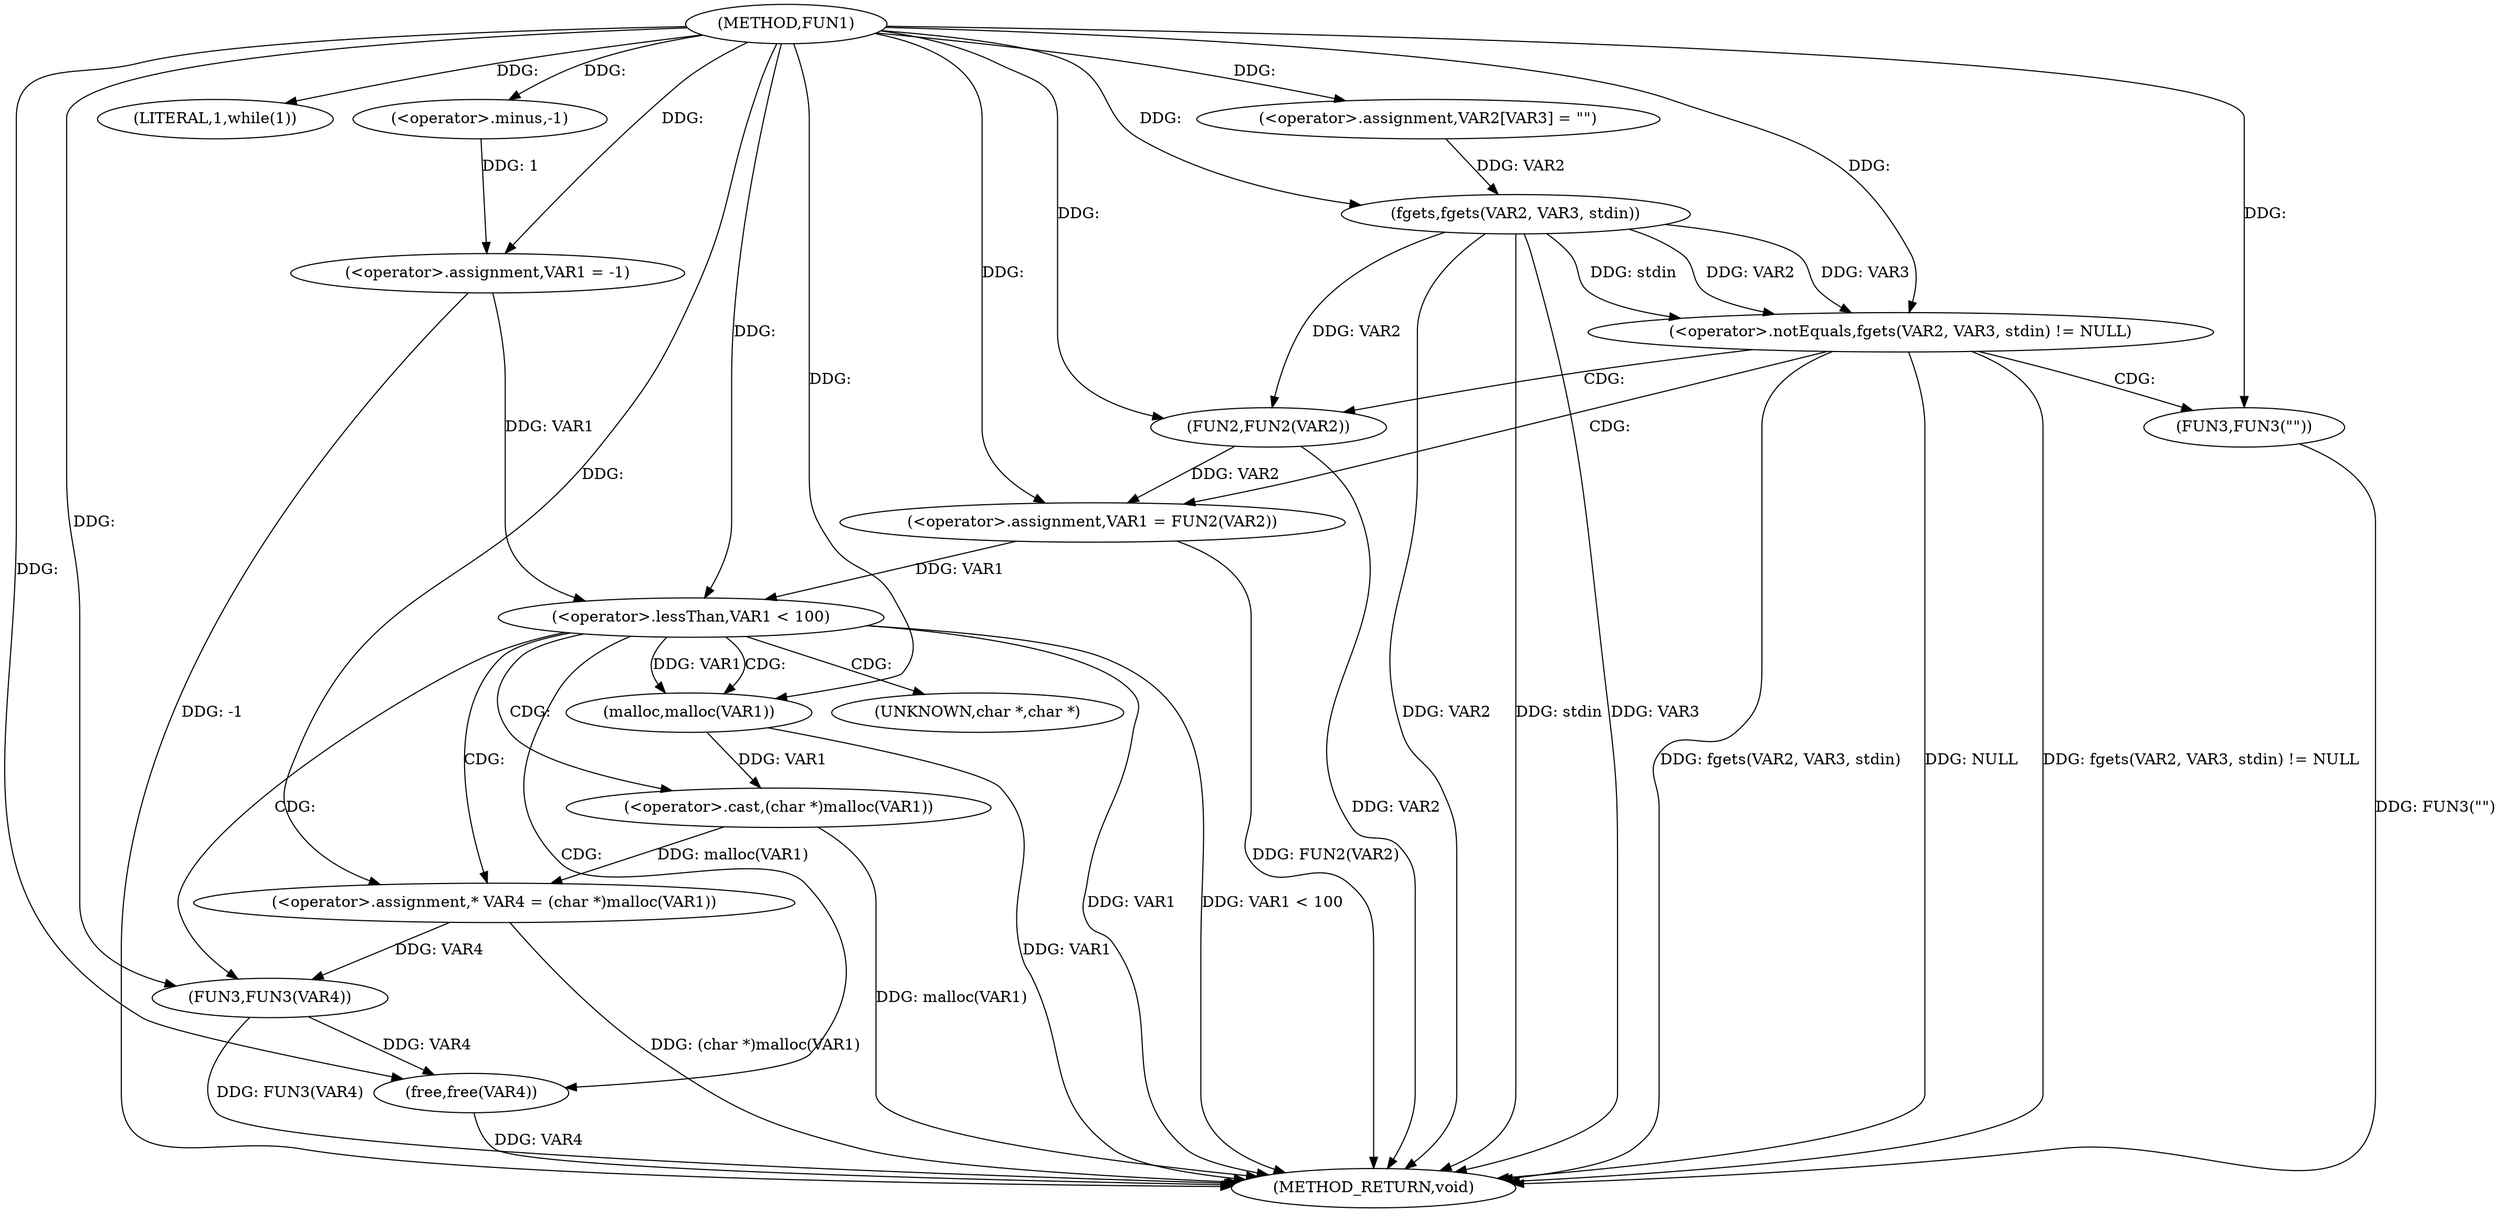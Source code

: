 digraph FUN1 {  
"1000100" [label = "(METHOD,FUN1)" ]
"1000148" [label = "(METHOD_RETURN,void)" ]
"1000103" [label = "(<operator>.assignment,VAR1 = -1)" ]
"1000105" [label = "(<operator>.minus,-1)" ]
"1000108" [label = "(LITERAL,1,while(1))" ]
"1000112" [label = "(<operator>.assignment,VAR2[VAR3] = \"\")" ]
"1000116" [label = "(<operator>.notEquals,fgets(VAR2, VAR3, stdin) != NULL)" ]
"1000117" [label = "(fgets,fgets(VAR2, VAR3, stdin))" ]
"1000123" [label = "(<operator>.assignment,VAR1 = FUN2(VAR2))" ]
"1000125" [label = "(FUN2,FUN2(VAR2))" ]
"1000129" [label = "(FUN3,FUN3(\"\"))" ]
"1000133" [label = "(<operator>.lessThan,VAR1 < 100)" ]
"1000138" [label = "(<operator>.assignment,* VAR4 = (char *)malloc(VAR1))" ]
"1000140" [label = "(<operator>.cast,(char *)malloc(VAR1))" ]
"1000142" [label = "(malloc,malloc(VAR1))" ]
"1000144" [label = "(FUN3,FUN3(VAR4))" ]
"1000146" [label = "(free,free(VAR4))" ]
"1000141" [label = "(UNKNOWN,char *,char *)" ]
  "1000116" -> "1000148"  [ label = "DDG: fgets(VAR2, VAR3, stdin)"] 
  "1000125" -> "1000148"  [ label = "DDG: VAR2"] 
  "1000140" -> "1000148"  [ label = "DDG: malloc(VAR1)"] 
  "1000123" -> "1000148"  [ label = "DDG: FUN2(VAR2)"] 
  "1000103" -> "1000148"  [ label = "DDG: -1"] 
  "1000138" -> "1000148"  [ label = "DDG: (char *)malloc(VAR1)"] 
  "1000116" -> "1000148"  [ label = "DDG: NULL"] 
  "1000117" -> "1000148"  [ label = "DDG: VAR2"] 
  "1000117" -> "1000148"  [ label = "DDG: stdin"] 
  "1000142" -> "1000148"  [ label = "DDG: VAR1"] 
  "1000117" -> "1000148"  [ label = "DDG: VAR3"] 
  "1000129" -> "1000148"  [ label = "DDG: FUN3(\"\")"] 
  "1000144" -> "1000148"  [ label = "DDG: FUN3(VAR4)"] 
  "1000133" -> "1000148"  [ label = "DDG: VAR1"] 
  "1000133" -> "1000148"  [ label = "DDG: VAR1 < 100"] 
  "1000146" -> "1000148"  [ label = "DDG: VAR4"] 
  "1000116" -> "1000148"  [ label = "DDG: fgets(VAR2, VAR3, stdin) != NULL"] 
  "1000105" -> "1000103"  [ label = "DDG: 1"] 
  "1000100" -> "1000103"  [ label = "DDG: "] 
  "1000100" -> "1000105"  [ label = "DDG: "] 
  "1000100" -> "1000108"  [ label = "DDG: "] 
  "1000100" -> "1000112"  [ label = "DDG: "] 
  "1000117" -> "1000116"  [ label = "DDG: VAR2"] 
  "1000117" -> "1000116"  [ label = "DDG: VAR3"] 
  "1000117" -> "1000116"  [ label = "DDG: stdin"] 
  "1000112" -> "1000117"  [ label = "DDG: VAR2"] 
  "1000100" -> "1000117"  [ label = "DDG: "] 
  "1000100" -> "1000116"  [ label = "DDG: "] 
  "1000125" -> "1000123"  [ label = "DDG: VAR2"] 
  "1000100" -> "1000123"  [ label = "DDG: "] 
  "1000117" -> "1000125"  [ label = "DDG: VAR2"] 
  "1000100" -> "1000125"  [ label = "DDG: "] 
  "1000100" -> "1000129"  [ label = "DDG: "] 
  "1000103" -> "1000133"  [ label = "DDG: VAR1"] 
  "1000123" -> "1000133"  [ label = "DDG: VAR1"] 
  "1000100" -> "1000133"  [ label = "DDG: "] 
  "1000140" -> "1000138"  [ label = "DDG: malloc(VAR1)"] 
  "1000100" -> "1000138"  [ label = "DDG: "] 
  "1000142" -> "1000140"  [ label = "DDG: VAR1"] 
  "1000133" -> "1000142"  [ label = "DDG: VAR1"] 
  "1000100" -> "1000142"  [ label = "DDG: "] 
  "1000138" -> "1000144"  [ label = "DDG: VAR4"] 
  "1000100" -> "1000144"  [ label = "DDG: "] 
  "1000144" -> "1000146"  [ label = "DDG: VAR4"] 
  "1000100" -> "1000146"  [ label = "DDG: "] 
  "1000116" -> "1000125"  [ label = "CDG: "] 
  "1000116" -> "1000129"  [ label = "CDG: "] 
  "1000116" -> "1000123"  [ label = "CDG: "] 
  "1000133" -> "1000142"  [ label = "CDG: "] 
  "1000133" -> "1000141"  [ label = "CDG: "] 
  "1000133" -> "1000146"  [ label = "CDG: "] 
  "1000133" -> "1000144"  [ label = "CDG: "] 
  "1000133" -> "1000140"  [ label = "CDG: "] 
  "1000133" -> "1000138"  [ label = "CDG: "] 
}
